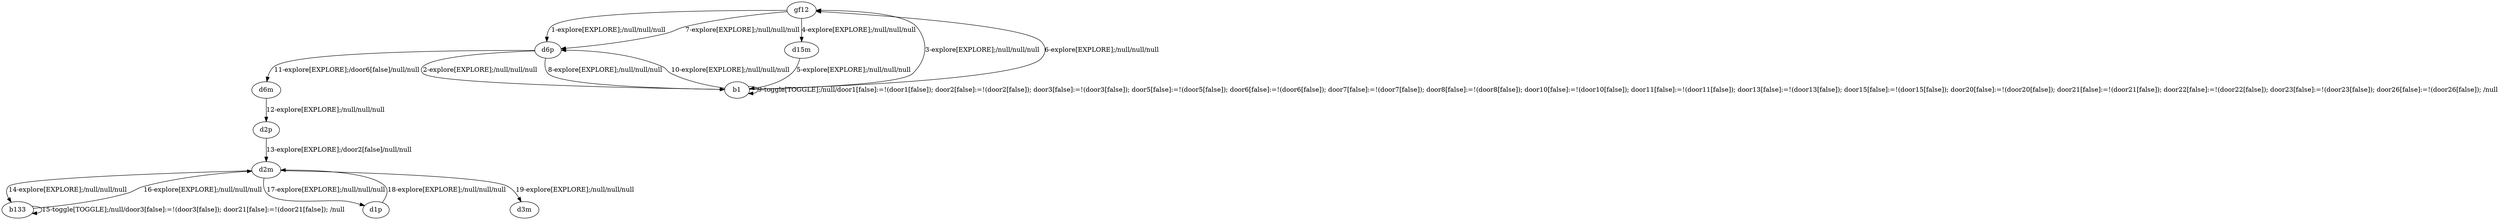 # Total number of goals covered by this test: 1
# b133 --> d2m

digraph g {
"gf12" -> "d6p" [label = "1-explore[EXPLORE];/null/null/null"];
"d6p" -> "b1" [label = "2-explore[EXPLORE];/null/null/null"];
"b1" -> "gf12" [label = "3-explore[EXPLORE];/null/null/null"];
"gf12" -> "d15m" [label = "4-explore[EXPLORE];/null/null/null"];
"d15m" -> "b1" [label = "5-explore[EXPLORE];/null/null/null"];
"b1" -> "gf12" [label = "6-explore[EXPLORE];/null/null/null"];
"gf12" -> "d6p" [label = "7-explore[EXPLORE];/null/null/null"];
"d6p" -> "b1" [label = "8-explore[EXPLORE];/null/null/null"];
"b1" -> "b1" [label = "9-toggle[TOGGLE];/null/door1[false]:=!(door1[false]); door2[false]:=!(door2[false]); door3[false]:=!(door3[false]); door5[false]:=!(door5[false]); door6[false]:=!(door6[false]); door7[false]:=!(door7[false]); door8[false]:=!(door8[false]); door10[false]:=!(door10[false]); door11[false]:=!(door11[false]); door13[false]:=!(door13[false]); door15[false]:=!(door15[false]); door20[false]:=!(door20[false]); door21[false]:=!(door21[false]); door22[false]:=!(door22[false]); door23[false]:=!(door23[false]); door26[false]:=!(door26[false]); /null"];
"b1" -> "d6p" [label = "10-explore[EXPLORE];/null/null/null"];
"d6p" -> "d6m" [label = "11-explore[EXPLORE];/door6[false]/null/null"];
"d6m" -> "d2p" [label = "12-explore[EXPLORE];/null/null/null"];
"d2p" -> "d2m" [label = "13-explore[EXPLORE];/door2[false]/null/null"];
"d2m" -> "b133" [label = "14-explore[EXPLORE];/null/null/null"];
"b133" -> "b133" [label = "15-toggle[TOGGLE];/null/door3[false]:=!(door3[false]); door21[false]:=!(door21[false]); /null"];
"b133" -> "d2m" [label = "16-explore[EXPLORE];/null/null/null"];
"d2m" -> "d1p" [label = "17-explore[EXPLORE];/null/null/null"];
"d1p" -> "d2m" [label = "18-explore[EXPLORE];/null/null/null"];
"d2m" -> "d3m" [label = "19-explore[EXPLORE];/null/null/null"];
}